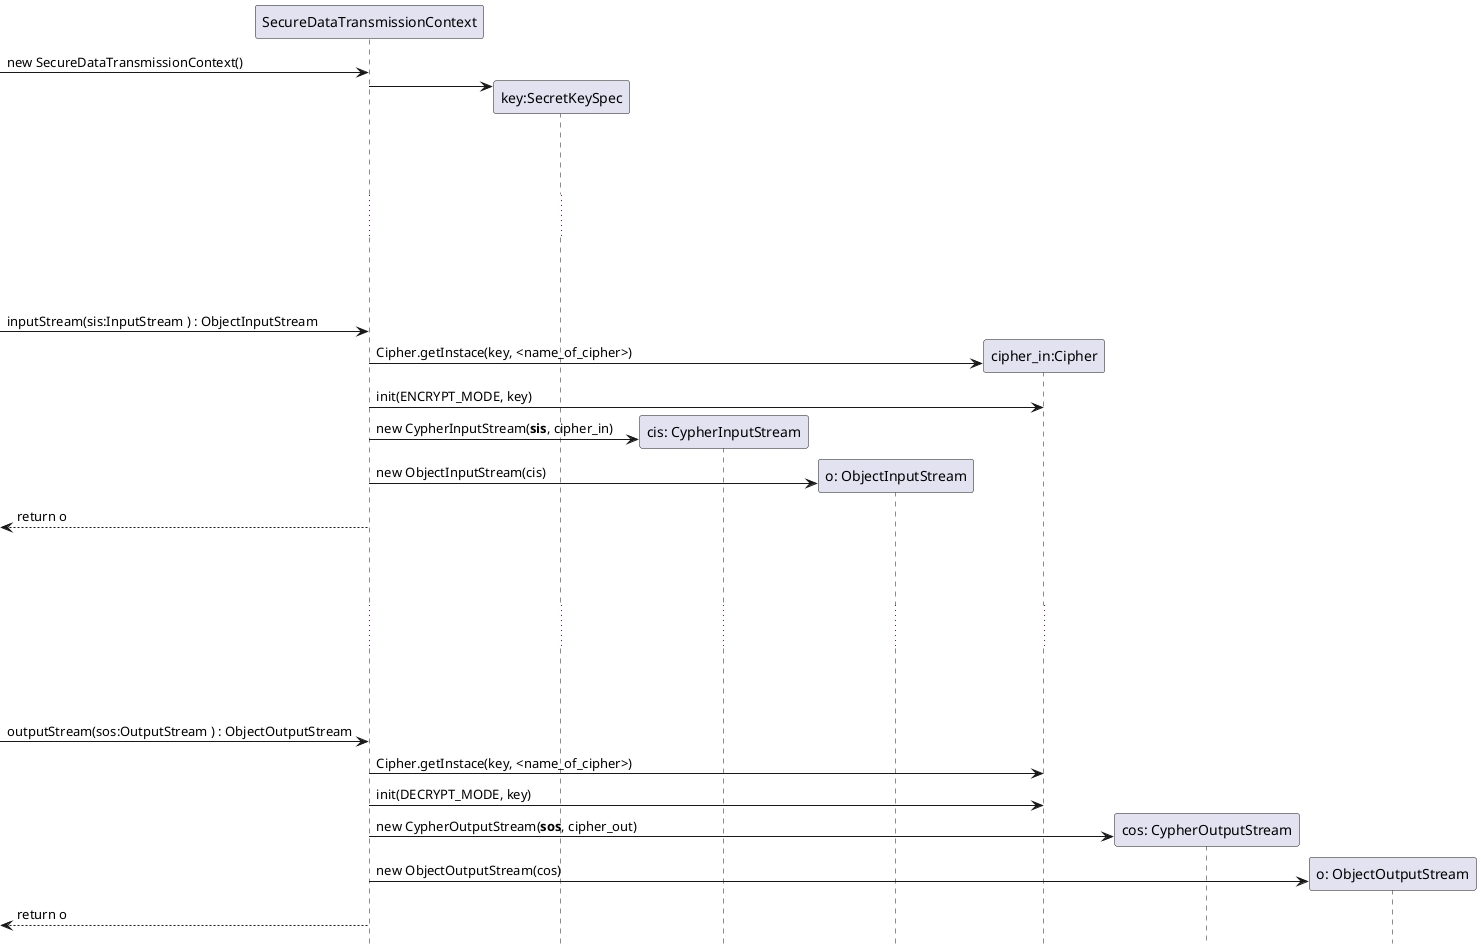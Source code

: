 @startuml us06.1_design_sdtc.png
hide footbox
participant SecureDataTransmissionContext

create SecureDataTransmissionContext
    [->SecureDataTransmissionContext: new SecureDataTransmissionContext()
    create "key:SecretKeySpec" as SecretKeySpec
    SecureDataTransmissionContext->SecretKeySpec

||70||
... ...
||70||
[-> SecureDataTransmissionContext : inputStream(sis:InputStream ) : ObjectInputStream
create "cipher_in:Cipher" as Cipher
    SecureDataTransmissionContext->"cipher_in:Cipher" as Cipher: Cipher.getInstace(key, <name_of_cipher>)
    SecureDataTransmissionContext->"cipher_in:Cipher" as Cipher: init(ENCRYPT_MODE, key)
create "cis: CypherInputStream" as CypherInputStream
    SecureDataTransmissionContext -> CypherInputStream :new CypherInputStream(<b>sis</b>, cipher_in)
create "o: ObjectInputStream" as ObjectInputStream
    SecureDataTransmissionContext -> ObjectInputStream :new ObjectInputStream(cis)
[<-- SecureDataTransmissionContext: return o
||70||
... ...
||70||

[-> SecureDataTransmissionContext : outputStream(sos:OutputStream ) : ObjectOutputStream
create "cipher_out:Cipher" as Cipher
    SecureDataTransmissionContext->"cipher_out:Cipher" as Cipher: Cipher.getInstace(key, <name_of_cipher>)
    SecureDataTransmissionContext->"cipher_out:Cipher" as Cipher: init(DECRYPT_MODE, key)
create "cos: CypherOutputStream" as CypherOutputStream
    SecureDataTransmissionContext -> CypherOutputStream :new CypherOutputStream(<b>sos</b>, cipher_out)
create "o: ObjectOutputStream" as ObjectOutputStream
    SecureDataTransmissionContext -> ObjectOutputStream :new ObjectOutputStream(cos)
[<-- SecureDataTransmissionContext: return o

@enduml